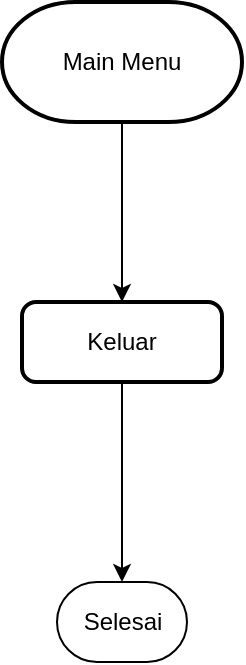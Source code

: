 <mxfile version="13.8.0" type="device"><diagram id="C5RBs43oDa-KdzZeNtuy" name="Page-1"><mxGraphModel dx="1038" dy="588" grid="1" gridSize="10" guides="1" tooltips="1" connect="1" arrows="1" fold="1" page="1" pageScale="1" pageWidth="1169" pageHeight="1654" math="0" shadow="0"><root><mxCell id="WIyWlLk6GJQsqaUBKTNV-0"/><mxCell id="WIyWlLk6GJQsqaUBKTNV-1" parent="WIyWlLk6GJQsqaUBKTNV-0"/><mxCell id="WIyWlLk6GJQsqaUBKTNV-11" value="Selesai" style="rounded=1;whiteSpace=wrap;html=1;fontSize=12;glass=0;strokeWidth=1;shadow=0;arcSize=50;" parent="WIyWlLk6GJQsqaUBKTNV-1" vertex="1"><mxGeometry x="517.5" y="520" width="65" height="40" as="geometry"/></mxCell><mxCell id="yr5tUkvE6pmQ3853pP5s-0" value="" style="edgeStyle=orthogonalEdgeStyle;rounded=0;orthogonalLoop=1;jettySize=auto;html=1;" edge="1" parent="WIyWlLk6GJQsqaUBKTNV-1" source="k73UpvDeiLM-uCpB4j8G-2" target="WIyWlLk6GJQsqaUBKTNV-11"><mxGeometry relative="1" as="geometry"/></mxCell><mxCell id="k73UpvDeiLM-uCpB4j8G-2" value="Keluar" style="rounded=1;whiteSpace=wrap;html=1;absoluteArcSize=1;arcSize=14;strokeWidth=2;" parent="WIyWlLk6GJQsqaUBKTNV-1" vertex="1"><mxGeometry x="500" y="380" width="100" height="40" as="geometry"/></mxCell><mxCell id="k73UpvDeiLM-uCpB4j8G-4" style="edgeStyle=orthogonalEdgeStyle;rounded=0;orthogonalLoop=1;jettySize=auto;html=1;exitX=0.5;exitY=1;exitDx=0;exitDy=0;exitPerimeter=0;entryX=0.5;entryY=0;entryDx=0;entryDy=0;" parent="WIyWlLk6GJQsqaUBKTNV-1" source="k73UpvDeiLM-uCpB4j8G-3" target="k73UpvDeiLM-uCpB4j8G-2" edge="1"><mxGeometry relative="1" as="geometry"/></mxCell><mxCell id="k73UpvDeiLM-uCpB4j8G-3" value="Main Menu" style="strokeWidth=2;html=1;shape=mxgraph.flowchart.terminator;whiteSpace=wrap;" parent="WIyWlLk6GJQsqaUBKTNV-1" vertex="1"><mxGeometry x="490" y="230" width="120" height="60" as="geometry"/></mxCell></root></mxGraphModel></diagram></mxfile>